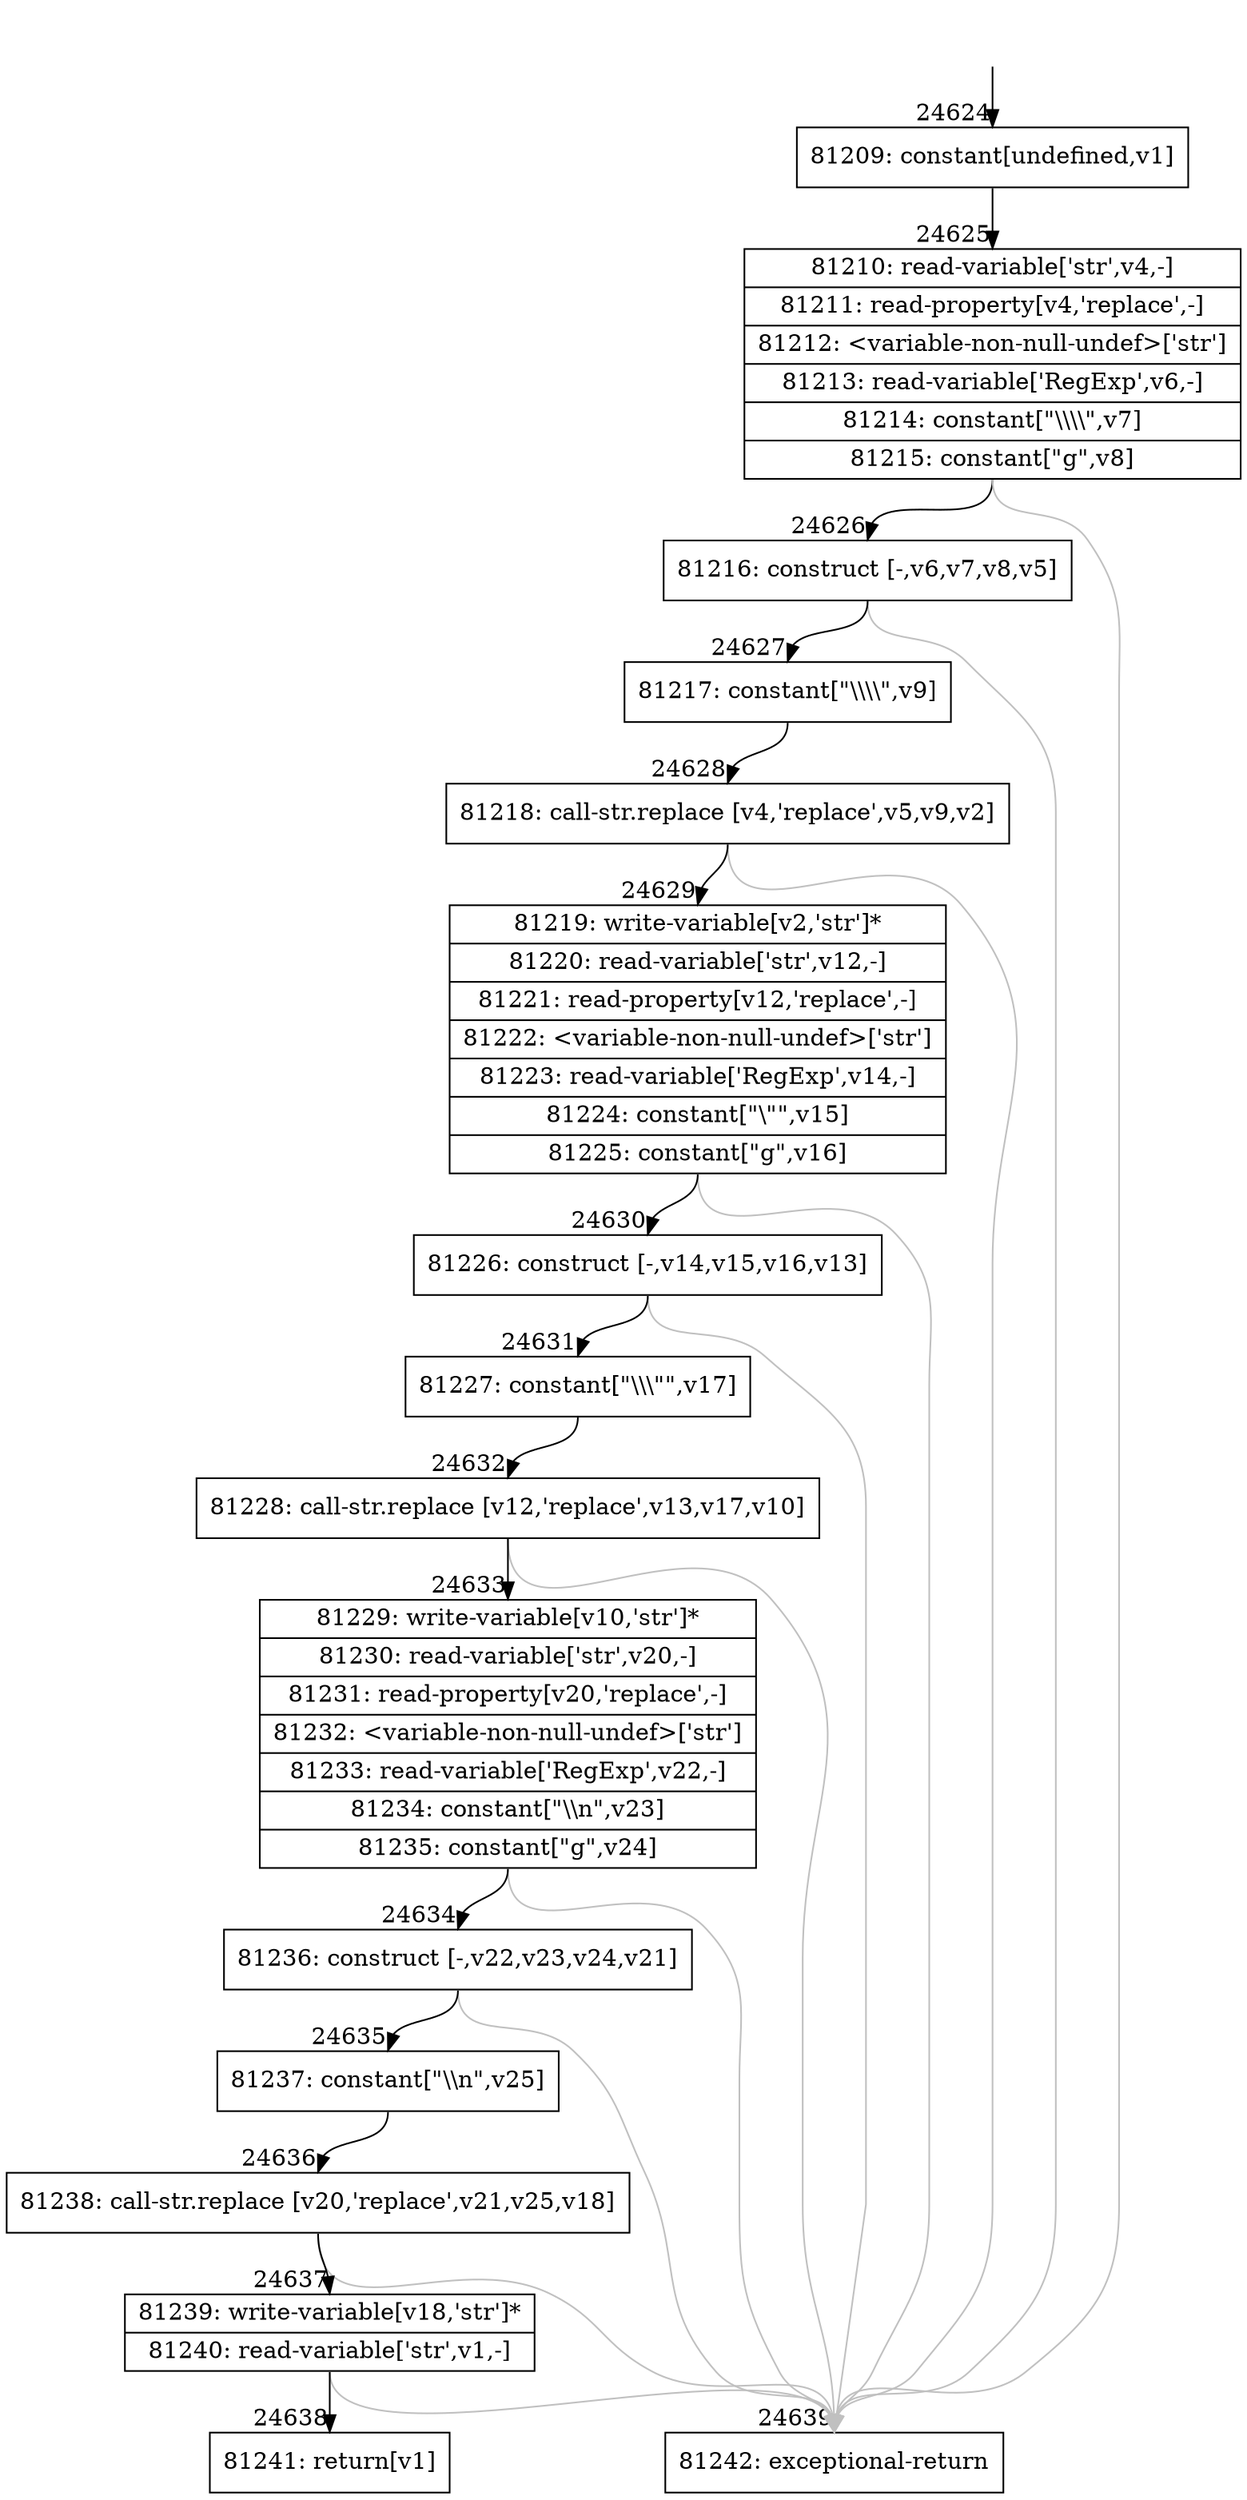 digraph {
rankdir="TD"
BB_entry2158[shape=none,label=""];
BB_entry2158 -> BB24624 [tailport=s, headport=n, headlabel="    24624"]
BB24624 [shape=record label="{81209: constant[undefined,v1]}" ] 
BB24624 -> BB24625 [tailport=s, headport=n, headlabel="      24625"]
BB24625 [shape=record label="{81210: read-variable['str',v4,-]|81211: read-property[v4,'replace',-]|81212: \<variable-non-null-undef\>['str']|81213: read-variable['RegExp',v6,-]|81214: constant[\"\\\\\\\\\",v7]|81215: constant[\"g\",v8]}" ] 
BB24625 -> BB24626 [tailport=s, headport=n, headlabel="      24626"]
BB24625 -> BB24639 [tailport=s, headport=n, color=gray, headlabel="      24639"]
BB24626 [shape=record label="{81216: construct [-,v6,v7,v8,v5]}" ] 
BB24626 -> BB24627 [tailport=s, headport=n, headlabel="      24627"]
BB24626 -> BB24639 [tailport=s, headport=n, color=gray]
BB24627 [shape=record label="{81217: constant[\"\\\\\\\\\",v9]}" ] 
BB24627 -> BB24628 [tailport=s, headport=n, headlabel="      24628"]
BB24628 [shape=record label="{81218: call-str.replace [v4,'replace',v5,v9,v2]}" ] 
BB24628 -> BB24629 [tailport=s, headport=n, headlabel="      24629"]
BB24628 -> BB24639 [tailport=s, headport=n, color=gray]
BB24629 [shape=record label="{81219: write-variable[v2,'str']*|81220: read-variable['str',v12,-]|81221: read-property[v12,'replace',-]|81222: \<variable-non-null-undef\>['str']|81223: read-variable['RegExp',v14,-]|81224: constant[\"\\\"\",v15]|81225: constant[\"g\",v16]}" ] 
BB24629 -> BB24630 [tailport=s, headport=n, headlabel="      24630"]
BB24629 -> BB24639 [tailport=s, headport=n, color=gray]
BB24630 [shape=record label="{81226: construct [-,v14,v15,v16,v13]}" ] 
BB24630 -> BB24631 [tailport=s, headport=n, headlabel="      24631"]
BB24630 -> BB24639 [tailport=s, headport=n, color=gray]
BB24631 [shape=record label="{81227: constant[\"\\\\\\\"\",v17]}" ] 
BB24631 -> BB24632 [tailport=s, headport=n, headlabel="      24632"]
BB24632 [shape=record label="{81228: call-str.replace [v12,'replace',v13,v17,v10]}" ] 
BB24632 -> BB24633 [tailport=s, headport=n, headlabel="      24633"]
BB24632 -> BB24639 [tailport=s, headport=n, color=gray]
BB24633 [shape=record label="{81229: write-variable[v10,'str']*|81230: read-variable['str',v20,-]|81231: read-property[v20,'replace',-]|81232: \<variable-non-null-undef\>['str']|81233: read-variable['RegExp',v22,-]|81234: constant[\"\\\\n\",v23]|81235: constant[\"g\",v24]}" ] 
BB24633 -> BB24634 [tailport=s, headport=n, headlabel="      24634"]
BB24633 -> BB24639 [tailport=s, headport=n, color=gray]
BB24634 [shape=record label="{81236: construct [-,v22,v23,v24,v21]}" ] 
BB24634 -> BB24635 [tailport=s, headport=n, headlabel="      24635"]
BB24634 -> BB24639 [tailport=s, headport=n, color=gray]
BB24635 [shape=record label="{81237: constant[\"\\\\n\",v25]}" ] 
BB24635 -> BB24636 [tailport=s, headport=n, headlabel="      24636"]
BB24636 [shape=record label="{81238: call-str.replace [v20,'replace',v21,v25,v18]}" ] 
BB24636 -> BB24637 [tailport=s, headport=n, headlabel="      24637"]
BB24636 -> BB24639 [tailport=s, headport=n, color=gray]
BB24637 [shape=record label="{81239: write-variable[v18,'str']*|81240: read-variable['str',v1,-]}" ] 
BB24637 -> BB24638 [tailport=s, headport=n, headlabel="      24638"]
BB24637 -> BB24639 [tailport=s, headport=n, color=gray]
BB24638 [shape=record label="{81241: return[v1]}" ] 
BB24639 [shape=record label="{81242: exceptional-return}" ] 
//#$~ 46139
}
